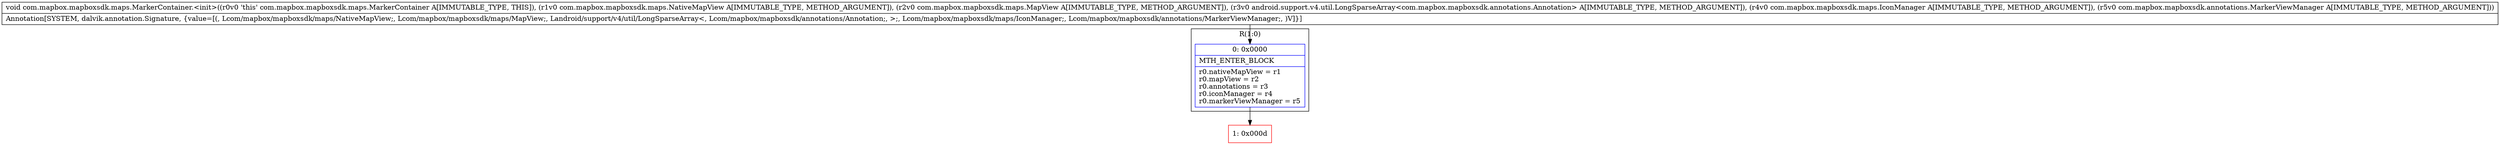 digraph "CFG forcom.mapbox.mapboxsdk.maps.MarkerContainer.\<init\>(Lcom\/mapbox\/mapboxsdk\/maps\/NativeMapView;Lcom\/mapbox\/mapboxsdk\/maps\/MapView;Landroid\/support\/v4\/util\/LongSparseArray;Lcom\/mapbox\/mapboxsdk\/maps\/IconManager;Lcom\/mapbox\/mapboxsdk\/annotations\/MarkerViewManager;)V" {
subgraph cluster_Region_396305039 {
label = "R(1:0)";
node [shape=record,color=blue];
Node_0 [shape=record,label="{0\:\ 0x0000|MTH_ENTER_BLOCK\l|r0.nativeMapView = r1\lr0.mapView = r2\lr0.annotations = r3\lr0.iconManager = r4\lr0.markerViewManager = r5\l}"];
}
Node_1 [shape=record,color=red,label="{1\:\ 0x000d}"];
MethodNode[shape=record,label="{void com.mapbox.mapboxsdk.maps.MarkerContainer.\<init\>((r0v0 'this' com.mapbox.mapboxsdk.maps.MarkerContainer A[IMMUTABLE_TYPE, THIS]), (r1v0 com.mapbox.mapboxsdk.maps.NativeMapView A[IMMUTABLE_TYPE, METHOD_ARGUMENT]), (r2v0 com.mapbox.mapboxsdk.maps.MapView A[IMMUTABLE_TYPE, METHOD_ARGUMENT]), (r3v0 android.support.v4.util.LongSparseArray\<com.mapbox.mapboxsdk.annotations.Annotation\> A[IMMUTABLE_TYPE, METHOD_ARGUMENT]), (r4v0 com.mapbox.mapboxsdk.maps.IconManager A[IMMUTABLE_TYPE, METHOD_ARGUMENT]), (r5v0 com.mapbox.mapboxsdk.annotations.MarkerViewManager A[IMMUTABLE_TYPE, METHOD_ARGUMENT]))  | Annotation[SYSTEM, dalvik.annotation.Signature, \{value=[(, Lcom\/mapbox\/mapboxsdk\/maps\/NativeMapView;, Lcom\/mapbox\/mapboxsdk\/maps\/MapView;, Landroid\/support\/v4\/util\/LongSparseArray\<, Lcom\/mapbox\/mapboxsdk\/annotations\/Annotation;, \>;, Lcom\/mapbox\/mapboxsdk\/maps\/IconManager;, Lcom\/mapbox\/mapboxsdk\/annotations\/MarkerViewManager;, )V]\}]\l}"];
MethodNode -> Node_0;
Node_0 -> Node_1;
}

